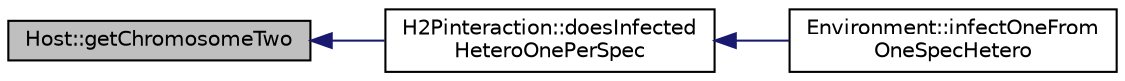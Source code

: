 digraph "Host::getChromosomeTwo"
{
  edge [fontname="Helvetica",fontsize="10",labelfontname="Helvetica",labelfontsize="10"];
  node [fontname="Helvetica",fontsize="10",shape=record];
  rankdir="LR";
  Node1 [label="Host::getChromosomeTwo",height=0.2,width=0.4,color="black", fillcolor="grey75", style="filled", fontcolor="black"];
  Node1 -> Node2 [dir="back",color="midnightblue",fontsize="10",style="solid",fontname="Helvetica"];
  Node2 [label="H2Pinteraction::doesInfected\lHeteroOnePerSpec",height=0.2,width=0.4,color="black", fillcolor="white", style="filled",URL="$class_h2_pinteraction.html#a46703648dcef05c6478d6249aeadd2c8",tooltip="Core method. Checks if a host gets infected with a pathogen. Heterozygote has an advantage here over ..."];
  Node2 -> Node3 [dir="back",color="midnightblue",fontsize="10",style="solid",fontname="Helvetica"];
  Node3 [label="Environment::infectOneFrom\lOneSpecHetero",height=0.2,width=0.4,color="black", fillcolor="white", style="filled",URL="$class_environment.html#aecd592b734359557235bb0a6980f77f9",tooltip="Core method. Iterates through the host population and the parasite population to \"infect\" the hosts w..."];
}
